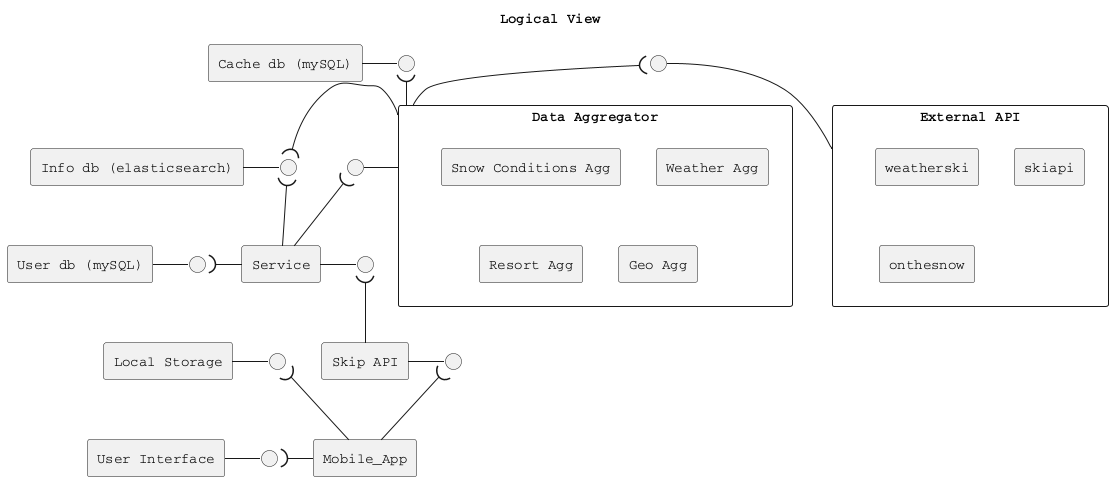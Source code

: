 @startuml
skinparam componentStyle rectangle

!include <tupadr3/font-awesome/database>

title Logical View



component "User Interface" as UI
interface " " as UI_
UI - UI_

component Mobile_App as APP


component "Local Storage" as LS
interface " " as LS_
LS - LS_

component "Skip API" as SA
interface " " as SA_
SA - SA_


component "Service" as SRV
interface " " as SRV_
SRV - SRV_


component "Info db (elasticsearch)" as IDB
interface " " as IDB_
IDB - IDB_

component "User db (mySQL)" as UDB
interface " " as UDB_
UDB - UDB_


component "Cache db (mySQL)" as CDB
interface " " as CDB_
CDB - CDB_

component "Data Aggregator" as AGG{
component "Snow Conditions Agg" as SNA

component "Weather Agg" as WA

component "Resort Agg" as RA

component "Geo Agg" as GA
}
interface " " as AGG_
AGG - AGG_


component "External API" as EA{
component "weatherski" as AP1

component "skiapi" as AP2

component "onthesnow" as AP3

}
interface " " as EA_
EA_ -- EA





UI_ )- APP
LS_ )-- APP
SA_ )-- APP
SRV_ )-- SA
UDB_ )- SRV
IDB_ )-- SRV
AGG_ )-- SRV
CDB_ )--AGG
IDB_ )- AGG
EA_ )-- AGG







skinparam monochrome true
skinparam shadowing false
skinparam defaultFontName Courier
@enduml
